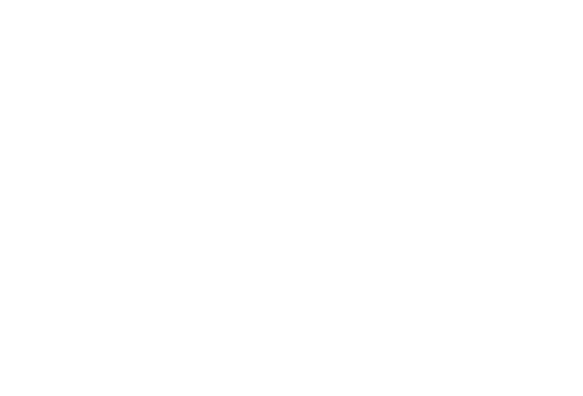 digraph G {
  bgcolor=transparent
  fontcolor=white
  node [color=white,fontcolor=white]
  edge [color=white,fontcolor=white]
  rankdir=LR
  labelloc="b"
  label="Centrality:\ 1\n Connectedness:\ large"
  {A B C rank=min}
  A -> H [dir=both,label="10"]
  B -> H [dir=both,label="10"]
  C -> H [dir=both,label="10"]
  D -> H [dir=both,label="10"]
  E -> H [dir=both,label="10"]
  F -> H [dir=both,label="10"]
  {D E F rank=max}
}
